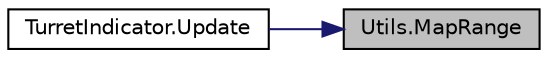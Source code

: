 digraph "Utils.MapRange"
{
 // INTERACTIVE_SVG=YES
 // LATEX_PDF_SIZE
  bgcolor="transparent";
  edge [fontname="Helvetica",fontsize="10",labelfontname="Helvetica",labelfontsize="10"];
  node [fontname="Helvetica",fontsize="10",shape=record];
  rankdir="RL";
  Node1 [label="Utils.MapRange",height=0.2,width=0.4,color="black", fillcolor="grey75", style="filled", fontcolor="black",tooltip="This function will remap a number in range to another."];
  Node1 -> Node2 [dir="back",color="midnightblue",fontsize="10",style="solid",fontname="Helvetica"];
  Node2 [label="TurretIndicator.Update",height=0.2,width=0.4,color="black",URL="$class_turret_indicator.html#aaa28d80b0f70bacdde2fd7974603a915",tooltip=" "];
}
